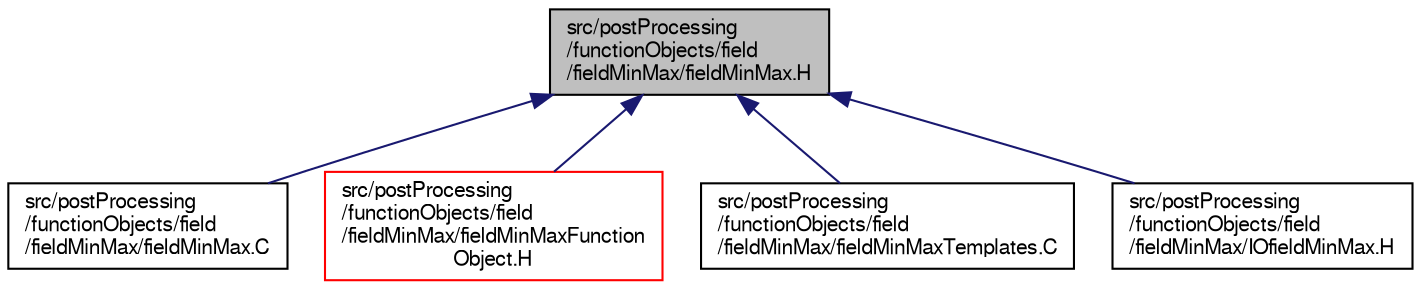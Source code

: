 digraph "src/postProcessing/functionObjects/field/fieldMinMax/fieldMinMax.H"
{
  bgcolor="transparent";
  edge [fontname="FreeSans",fontsize="10",labelfontname="FreeSans",labelfontsize="10"];
  node [fontname="FreeSans",fontsize="10",shape=record];
  Node98 [label="src/postProcessing\l/functionObjects/field\l/fieldMinMax/fieldMinMax.H",height=0.2,width=0.4,color="black", fillcolor="grey75", style="filled", fontcolor="black"];
  Node98 -> Node99 [dir="back",color="midnightblue",fontsize="10",style="solid",fontname="FreeSans"];
  Node99 [label="src/postProcessing\l/functionObjects/field\l/fieldMinMax/fieldMinMax.C",height=0.2,width=0.4,color="black",URL="$a13250.html"];
  Node98 -> Node100 [dir="back",color="midnightblue",fontsize="10",style="solid",fontname="FreeSans"];
  Node100 [label="src/postProcessing\l/functionObjects/field\l/fieldMinMax/fieldMinMaxFunction\lObject.H",height=0.2,width=0.4,color="red",URL="$a13259.html"];
  Node98 -> Node102 [dir="back",color="midnightblue",fontsize="10",style="solid",fontname="FreeSans"];
  Node102 [label="src/postProcessing\l/functionObjects/field\l/fieldMinMax/fieldMinMaxTemplates.C",height=0.2,width=0.4,color="black",URL="$a13262.html"];
  Node98 -> Node103 [dir="back",color="midnightblue",fontsize="10",style="solid",fontname="FreeSans"];
  Node103 [label="src/postProcessing\l/functionObjects/field\l/fieldMinMax/IOfieldMinMax.H",height=0.2,width=0.4,color="black",URL="$a13265.html"];
}
